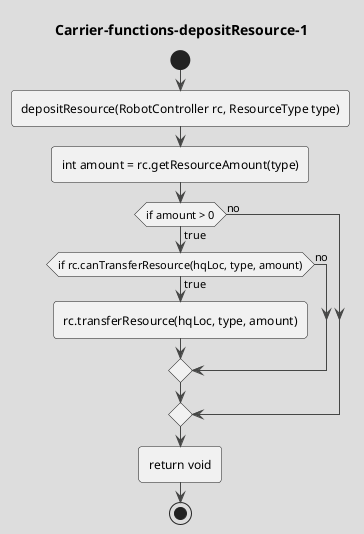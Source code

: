 @startuml Carrier-functions-depositResource-1
!theme toy 
title Carrier-functions-depositResource-1
start

:depositResource(RobotController rc, ResourceType type);
:int amount = rc.getResourceAmount(type);
if(if amount > 0) then (true)
    if(if rc.canTransferResource(hqLoc, type, amount)) then (true) 
        :rc.transferResource(hqLoc, type, amount);
    else (no)
    endif
else (no)
endif

:return void; 
stop
@enduml

' :addWell(RobotController rc, WellInfo well)
' :MapLocation me = rc.getLocation();
' while (for (int i = 0; i < MAX_STARTING_WELLS; i++)) 
'     if (rc.readSharedArray(i) == 0) then (true)
'         :rc.writeSharedArray(i, locationToInt(rc, me));
'         :break;
'     else (no)
'     endif
' endwhile


